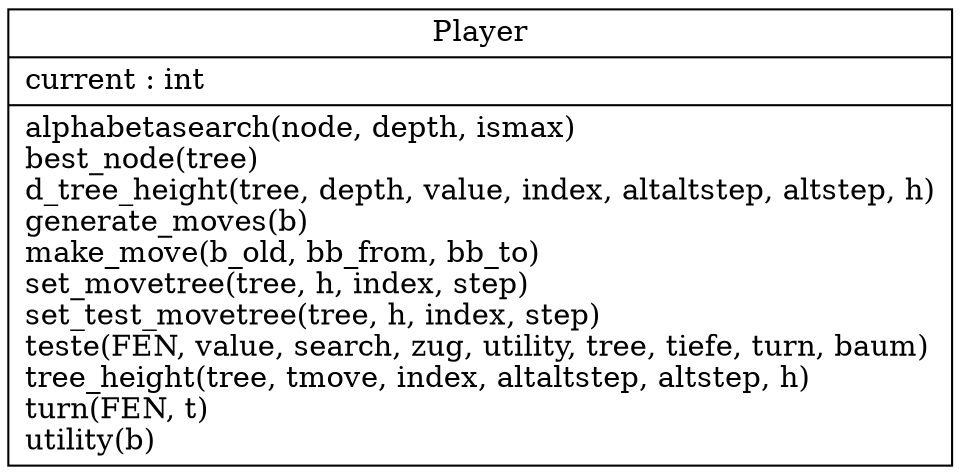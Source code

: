 digraph "classes" {
rankdir=BT
charset="utf-8"
"player.Player" [color="black", fontcolor="black", label="{Player|current : int\l|alphabetasearch(node, depth, ismax)\lbest_node(tree)\ld_tree_height(tree, depth, value, index, altaltstep, altstep, h)\lgenerate_moves(b)\lmake_move(b_old, bb_from, bb_to)\lset_movetree(tree, h, index, step)\lset_test_movetree(tree, h, index, step)\lteste(FEN, value, search, zug, utility, tree, tiefe, turn, baum)\ltree_height(tree, tmove, index, altaltstep, altstep, h)\lturn(FEN, t)\lutility(b)\l}", shape="record", style="solid"];
}
